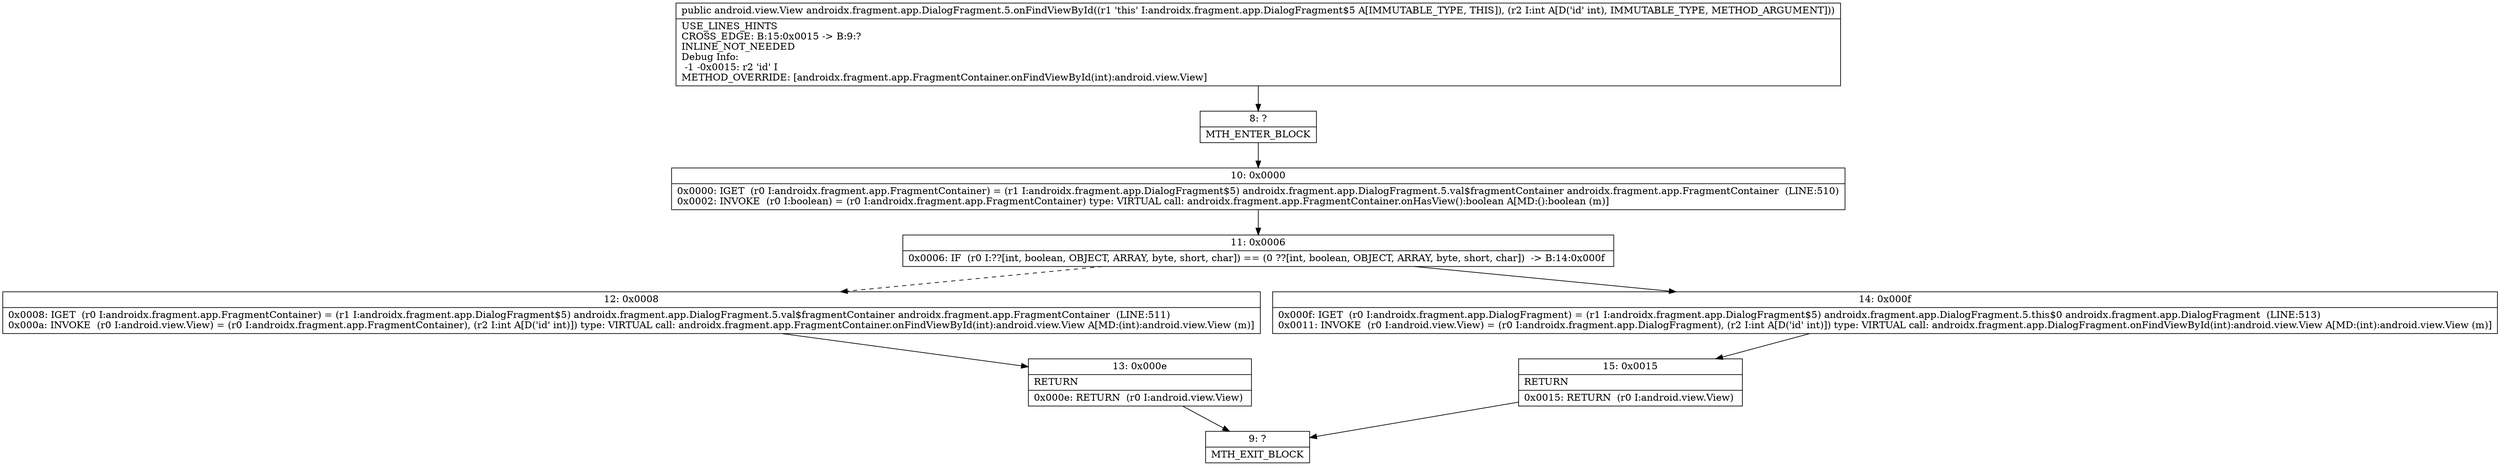 digraph "CFG forandroidx.fragment.app.DialogFragment.5.onFindViewById(I)Landroid\/view\/View;" {
Node_8 [shape=record,label="{8\:\ ?|MTH_ENTER_BLOCK\l}"];
Node_10 [shape=record,label="{10\:\ 0x0000|0x0000: IGET  (r0 I:androidx.fragment.app.FragmentContainer) = (r1 I:androidx.fragment.app.DialogFragment$5) androidx.fragment.app.DialogFragment.5.val$fragmentContainer androidx.fragment.app.FragmentContainer  (LINE:510)\l0x0002: INVOKE  (r0 I:boolean) = (r0 I:androidx.fragment.app.FragmentContainer) type: VIRTUAL call: androidx.fragment.app.FragmentContainer.onHasView():boolean A[MD:():boolean (m)]\l}"];
Node_11 [shape=record,label="{11\:\ 0x0006|0x0006: IF  (r0 I:??[int, boolean, OBJECT, ARRAY, byte, short, char]) == (0 ??[int, boolean, OBJECT, ARRAY, byte, short, char])  \-\> B:14:0x000f \l}"];
Node_12 [shape=record,label="{12\:\ 0x0008|0x0008: IGET  (r0 I:androidx.fragment.app.FragmentContainer) = (r1 I:androidx.fragment.app.DialogFragment$5) androidx.fragment.app.DialogFragment.5.val$fragmentContainer androidx.fragment.app.FragmentContainer  (LINE:511)\l0x000a: INVOKE  (r0 I:android.view.View) = (r0 I:androidx.fragment.app.FragmentContainer), (r2 I:int A[D('id' int)]) type: VIRTUAL call: androidx.fragment.app.FragmentContainer.onFindViewById(int):android.view.View A[MD:(int):android.view.View (m)]\l}"];
Node_13 [shape=record,label="{13\:\ 0x000e|RETURN\l|0x000e: RETURN  (r0 I:android.view.View) \l}"];
Node_9 [shape=record,label="{9\:\ ?|MTH_EXIT_BLOCK\l}"];
Node_14 [shape=record,label="{14\:\ 0x000f|0x000f: IGET  (r0 I:androidx.fragment.app.DialogFragment) = (r1 I:androidx.fragment.app.DialogFragment$5) androidx.fragment.app.DialogFragment.5.this$0 androidx.fragment.app.DialogFragment  (LINE:513)\l0x0011: INVOKE  (r0 I:android.view.View) = (r0 I:androidx.fragment.app.DialogFragment), (r2 I:int A[D('id' int)]) type: VIRTUAL call: androidx.fragment.app.DialogFragment.onFindViewById(int):android.view.View A[MD:(int):android.view.View (m)]\l}"];
Node_15 [shape=record,label="{15\:\ 0x0015|RETURN\l|0x0015: RETURN  (r0 I:android.view.View) \l}"];
MethodNode[shape=record,label="{public android.view.View androidx.fragment.app.DialogFragment.5.onFindViewById((r1 'this' I:androidx.fragment.app.DialogFragment$5 A[IMMUTABLE_TYPE, THIS]), (r2 I:int A[D('id' int), IMMUTABLE_TYPE, METHOD_ARGUMENT]))  | USE_LINES_HINTS\lCROSS_EDGE: B:15:0x0015 \-\> B:9:?\lINLINE_NOT_NEEDED\lDebug Info:\l  \-1 \-0x0015: r2 'id' I\lMETHOD_OVERRIDE: [androidx.fragment.app.FragmentContainer.onFindViewById(int):android.view.View]\l}"];
MethodNode -> Node_8;Node_8 -> Node_10;
Node_10 -> Node_11;
Node_11 -> Node_12[style=dashed];
Node_11 -> Node_14;
Node_12 -> Node_13;
Node_13 -> Node_9;
Node_14 -> Node_15;
Node_15 -> Node_9;
}

